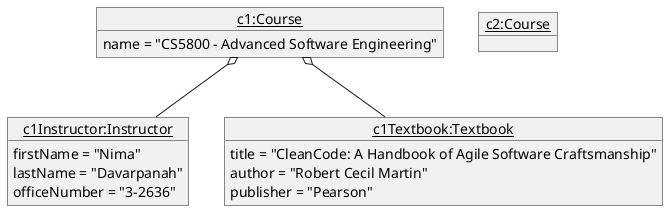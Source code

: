 @startuml

object "<u>c1:Course</u>" as course1 {
    name = "CS5800 - Advanced Software Engineering"
}

object "<u>c1Instructor:Instructor</u>" as instructor1 {
    firstName = "Nima"
    lastName = "Davarpanah"
    officeNumber = "3-2636"
}

object "<u>c1Textbook:Textbook</u>" as textbook1 {
    title = "CleanCode: A Handbook of Agile Software Craftsmanship"
    author = "Robert Cecil Martin"
    publisher = "Pearson"
}

object "<u>c2:Course</u>" as course2

course1 o-- instructor1
course1 o-- textbook1


@enduml
